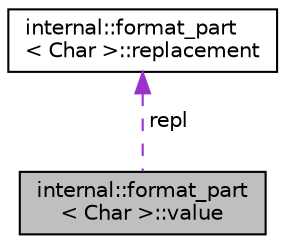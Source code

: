 digraph "internal::format_part&lt; Char &gt;::value"
{
  edge [fontname="Helvetica",fontsize="10",labelfontname="Helvetica",labelfontsize="10"];
  node [fontname="Helvetica",fontsize="10",shape=record];
  Node1 [label="internal::format_part\l\< Char \>::value",height=0.2,width=0.4,color="black", fillcolor="grey75", style="filled", fontcolor="black"];
  Node2 -> Node1 [dir="back",color="darkorchid3",fontsize="10",style="dashed",label=" repl" ,fontname="Helvetica"];
  Node2 [label="internal::format_part\l\< Char \>::replacement",height=0.2,width=0.4,color="black", fillcolor="white", style="filled",URL="$structinternal_1_1format__part_1_1replacement.html"];
}
